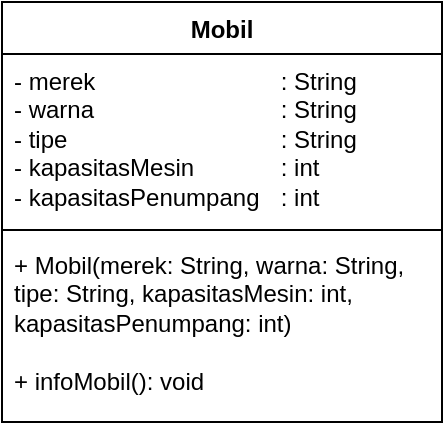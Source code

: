 <mxfile version="26.0.16">
  <diagram id="R2lEEEUBdFMjLlhIrx00" name="Page-1">
    <mxGraphModel dx="985" dy="532" grid="1" gridSize="10" guides="1" tooltips="1" connect="1" arrows="1" fold="1" page="1" pageScale="1" pageWidth="850" pageHeight="1100" math="0" shadow="0" extFonts="Permanent Marker^https://fonts.googleapis.com/css?family=Permanent+Marker">
      <root>
        <mxCell id="0" />
        <mxCell id="1" parent="0" />
        <mxCell id="5V9GiN3IM-Vtiq7iKx3o-1" value="Mobil" style="swimlane;fontStyle=1;align=center;verticalAlign=top;childLayout=stackLayout;horizontal=1;startSize=26;horizontalStack=0;resizeParent=1;resizeParentMax=0;resizeLast=0;collapsible=1;marginBottom=0;whiteSpace=wrap;html=1;" vertex="1" parent="1">
          <mxGeometry x="340" y="130" width="220" height="210" as="geometry" />
        </mxCell>
        <mxCell id="5V9GiN3IM-Vtiq7iKx3o-2" value="- merek &lt;span style=&quot;white-space: pre;&quot;&gt;&#x9;&lt;span style=&quot;white-space: pre;&quot;&gt;&#x9;&lt;span style=&quot;white-space: pre;&quot;&gt;&#x9;&lt;/span&gt;&lt;span style=&quot;white-space: pre;&quot;&gt;&#x9;&lt;/span&gt;&lt;/span&gt;&lt;/span&gt;: String&lt;div&gt;- warna &lt;span style=&quot;white-space: pre;&quot;&gt;&#x9;&lt;span style=&quot;white-space: pre;&quot;&gt;&#x9;&lt;span style=&quot;white-space: pre;&quot;&gt;&#x9;&lt;span style=&quot;white-space: pre;&quot;&gt;&#x9;&lt;/span&gt;&lt;/span&gt;&lt;/span&gt;&lt;/span&gt;: String&lt;/div&gt;&lt;div&gt;- tipe&amp;nbsp; &amp;nbsp;&lt;span style=&quot;white-space: pre;&quot;&gt;&#x9;&lt;span style=&quot;white-space: pre;&quot;&gt;&#x9;&lt;span style=&quot;white-space: pre;&quot;&gt;&#x9;&lt;/span&gt;&lt;span style=&quot;white-space: pre;&quot;&gt;&#x9;&lt;/span&gt;&lt;/span&gt;&lt;/span&gt;: String&lt;/div&gt;&lt;div&gt;- kapasitasMesin&amp;nbsp; &amp;nbsp; &amp;nbsp;&lt;span style=&quot;white-space: pre;&quot;&gt;&#x9;&lt;/span&gt;: int&lt;/div&gt;&lt;div&gt;- kapasitasPenumpang&lt;span style=&quot;white-space: pre;&quot;&gt;&#x9;&lt;/span&gt;: int&lt;/div&gt;&lt;div&gt;&lt;br&gt;&lt;/div&gt;" style="text;strokeColor=none;fillColor=none;align=left;verticalAlign=top;spacingLeft=4;spacingRight=4;overflow=hidden;rotatable=0;points=[[0,0.5],[1,0.5]];portConstraint=eastwest;whiteSpace=wrap;html=1;" vertex="1" parent="5V9GiN3IM-Vtiq7iKx3o-1">
          <mxGeometry y="26" width="220" height="84" as="geometry" />
        </mxCell>
        <mxCell id="5V9GiN3IM-Vtiq7iKx3o-3" value="" style="line;strokeWidth=1;fillColor=none;align=left;verticalAlign=middle;spacingTop=-1;spacingLeft=3;spacingRight=3;rotatable=0;labelPosition=right;points=[];portConstraint=eastwest;strokeColor=inherit;" vertex="1" parent="5V9GiN3IM-Vtiq7iKx3o-1">
          <mxGeometry y="110" width="220" height="8" as="geometry" />
        </mxCell>
        <mxCell id="5V9GiN3IM-Vtiq7iKx3o-4" value="+ Mobil(merek: String, warna: String, tipe: String, kapasitasMesin: int, kapasitasPenumpang: int)&lt;div&gt;&lt;br&gt;&lt;/div&gt;&lt;div&gt;+ infoMobil(): void&lt;/div&gt;" style="text;strokeColor=none;fillColor=none;align=left;verticalAlign=top;spacingLeft=4;spacingRight=4;overflow=hidden;rotatable=0;points=[[0,0.5],[1,0.5]];portConstraint=eastwest;whiteSpace=wrap;html=1;" vertex="1" parent="5V9GiN3IM-Vtiq7iKx3o-1">
          <mxGeometry y="118" width="220" height="92" as="geometry" />
        </mxCell>
      </root>
    </mxGraphModel>
  </diagram>
</mxfile>
